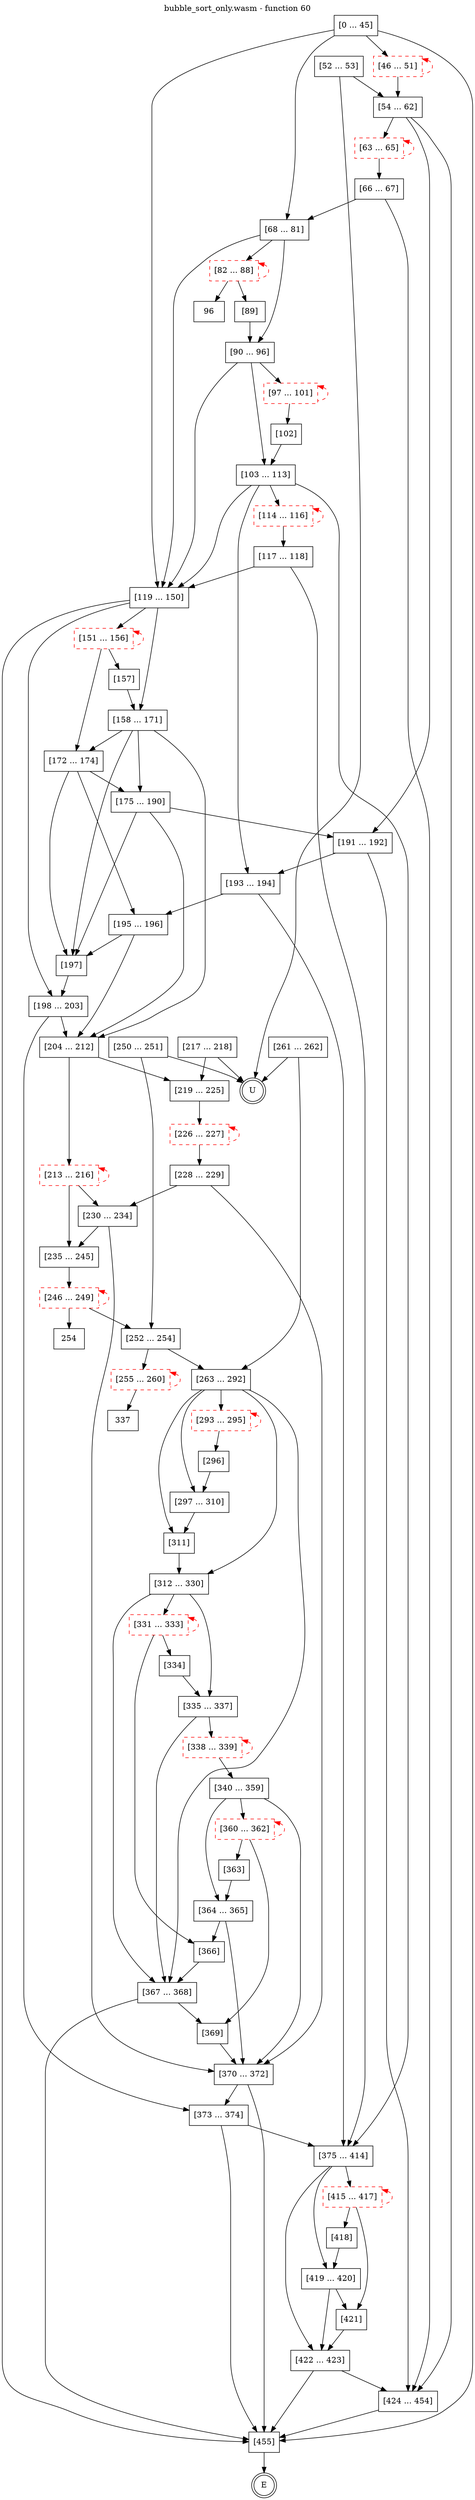 digraph finite_state_machine {
    label = "bubble_sort_only.wasm - function 60"
    labelloc =  t
    labelfontsize = 16
    labelfontcolor = black
    labelfontname = "Helvetica"
    node [shape = doublecircle]; E U ;
    node [shape = box];
    node [shape=box, color=black, style=solid] 0[label="[0 ... 45]"]
    node [shape=box, color=red, style=dashed] 46[label="[46 ... 51]"]
    node [shape=box, color=black, style=solid] 52[label="[52 ... 53]"]
    node [shape=box, color=black, style=solid] 54[label="[54 ... 62]"]
    node [shape=box, color=red, style=dashed] 63[label="[63 ... 65]"]
    node [shape=box, color=black, style=solid] 66[label="[66 ... 67]"]
    node [shape=box, color=black, style=solid] 68[label="[68 ... 81]"]
    node [shape=box, color=red, style=dashed] 82[label="[82 ... 88]"]
    node [shape=box, color=black, style=solid] 89[label="[89]"]
    node [shape=box, color=black, style=solid] 90[label="[90 ... 96]"]
    node [shape=box, color=red, style=dashed] 97[label="[97 ... 101]"]
    node [shape=box, color=black, style=solid] 102[label="[102]"]
    node [shape=box, color=black, style=solid] 103[label="[103 ... 113]"]
    node [shape=box, color=red, style=dashed] 114[label="[114 ... 116]"]
    node [shape=box, color=black, style=solid] 117[label="[117 ... 118]"]
    node [shape=box, color=black, style=solid] 119[label="[119 ... 150]"]
    node [shape=box, color=red, style=dashed] 151[label="[151 ... 156]"]
    node [shape=box, color=black, style=solid] 157[label="[157]"]
    node [shape=box, color=black, style=solid] 158[label="[158 ... 171]"]
    node [shape=box, color=black, style=solid] 172[label="[172 ... 174]"]
    node [shape=box, color=black, style=solid] 175[label="[175 ... 190]"]
    node [shape=box, color=black, style=solid] 191[label="[191 ... 192]"]
    node [shape=box, color=black, style=solid] 193[label="[193 ... 194]"]
    node [shape=box, color=black, style=solid] 195[label="[195 ... 196]"]
    node [shape=box, color=black, style=solid] 197[label="[197]"]
    node [shape=box, color=black, style=solid] 198[label="[198 ... 203]"]
    node [shape=box, color=black, style=solid] 204[label="[204 ... 212]"]
    node [shape=box, color=red, style=dashed] 213[label="[213 ... 216]"]
    node [shape=box, color=black, style=solid] 217[label="[217 ... 218]"]
    node [shape=box, color=black, style=solid] 219[label="[219 ... 225]"]
    node [shape=box, color=red, style=dashed] 226[label="[226 ... 227]"]
    node [shape=box, color=black, style=solid] 228[label="[228 ... 229]"]
    node [shape=box, color=black, style=solid] 230[label="[230 ... 234]"]
    node [shape=box, color=black, style=solid] 235[label="[235 ... 245]"]
    node [shape=box, color=red, style=dashed] 246[label="[246 ... 249]"]
    node [shape=box, color=black, style=solid] 250[label="[250 ... 251]"]
    node [shape=box, color=black, style=solid] 252[label="[252 ... 254]"]
    node [shape=box, color=red, style=dashed] 255[label="[255 ... 260]"]
    node [shape=box, color=black, style=solid] 261[label="[261 ... 262]"]
    node [shape=box, color=black, style=solid] 263[label="[263 ... 292]"]
    node [shape=box, color=red, style=dashed] 293[label="[293 ... 295]"]
    node [shape=box, color=black, style=solid] 296[label="[296]"]
    node [shape=box, color=black, style=solid] 297[label="[297 ... 310]"]
    node [shape=box, color=black, style=solid] 311[label="[311]"]
    node [shape=box, color=black, style=solid] 312[label="[312 ... 330]"]
    node [shape=box, color=red, style=dashed] 331[label="[331 ... 333]"]
    node [shape=box, color=black, style=solid] 334[label="[334]"]
    node [shape=box, color=black, style=solid] 335[label="[335 ... 337]"]
    node [shape=box, color=red, style=dashed] 338[label="[338 ... 339]"]
    node [shape=box, color=black, style=solid] 340[label="[340 ... 359]"]
    node [shape=box, color=red, style=dashed] 360[label="[360 ... 362]"]
    node [shape=box, color=black, style=solid] 363[label="[363]"]
    node [shape=box, color=black, style=solid] 364[label="[364 ... 365]"]
    node [shape=box, color=black, style=solid] 366[label="[366]"]
    node [shape=box, color=black, style=solid] 367[label="[367 ... 368]"]
    node [shape=box, color=black, style=solid] 369[label="[369]"]
    node [shape=box, color=black, style=solid] 370[label="[370 ... 372]"]
    node [shape=box, color=black, style=solid] 373[label="[373 ... 374]"]
    node [shape=box, color=black, style=solid] 375[label="[375 ... 414]"]
    node [shape=box, color=red, style=dashed] 415[label="[415 ... 417]"]
    node [shape=box, color=black, style=solid] 418[label="[418]"]
    node [shape=box, color=black, style=solid] 419[label="[419 ... 420]"]
    node [shape=box, color=black, style=solid] 421[label="[421]"]
    node [shape=box, color=black, style=solid] 422[label="[422 ... 423]"]
    node [shape=box, color=black, style=solid] 424[label="[424 ... 454]"]
    node [shape=box, color=black, style=solid] 455[label="[455]"]
    node [shape=box, color=black, style=solid] U[label="U"]
    0 -> 46;
    0 -> 68;
    0 -> 119;
    0 -> 455;
    46 -> 54;
    46 -> 46[style="dashed" color="red" dir=back];
    52 -> 54;
    52 -> U;
    54 -> 63;
    54 -> 191;
    54 -> 424;
    63 -> 66;
    63 -> 63[style="dashed" color="red" dir=back];
    66 -> 68;
    66 -> 424;
    68 -> 82;
    68 -> 90;
    68 -> 119;
    82 -> 89;
    82 -> 96;
    82 -> 82[style="dashed" color="red" dir=back];
    89 -> 90;
    90 -> 97;
    90 -> 103;
    90 -> 119;
    97 -> 102;
    97 -> 97[style="dashed" color="red" dir=back];
    102 -> 103;
    103 -> 114;
    103 -> 119;
    103 -> 193;
    103 -> 375;
    114 -> 117;
    114 -> 114[style="dashed" color="red" dir=back];
    117 -> 119;
    117 -> 375;
    119 -> 151;
    119 -> 158;
    119 -> 198;
    119 -> 455;
    151 -> 157;
    151 -> 172;
    151 -> 151[style="dashed" color="red" dir=back];
    157 -> 158;
    158 -> 172;
    158 -> 175;
    158 -> 197;
    158 -> 204;
    172 -> 175;
    172 -> 195;
    172 -> 197;
    175 -> 191;
    175 -> 197;
    175 -> 204;
    191 -> 193;
    191 -> 424;
    193 -> 195;
    193 -> 375;
    195 -> 197;
    195 -> 204;
    197 -> 198;
    198 -> 204;
    198 -> 373;
    204 -> 213;
    204 -> 219;
    213 -> 230;
    213 -> 235;
    213 -> 213[style="dashed" color="red" dir=back];
    217 -> 219;
    217 -> U;
    219 -> 226;
    226 -> 228;
    226 -> 226[style="dashed" color="red" dir=back];
    228 -> 230;
    228 -> 370;
    230 -> 235;
    230 -> 370;
    235 -> 246;
    246 -> 252;
    246 -> 254;
    246 -> 246[style="dashed" color="red" dir=back];
    250 -> 252;
    250 -> U;
    252 -> 255;
    252 -> 263;
    255 -> 337;
    255 -> 255[style="dashed" color="red" dir=back];
    261 -> 263;
    261 -> U;
    263 -> 293;
    263 -> 297;
    263 -> 311;
    263 -> 312;
    263 -> 367;
    293 -> 296;
    293 -> 293[style="dashed" color="red" dir=back];
    296 -> 297;
    297 -> 311;
    311 -> 312;
    312 -> 331;
    312 -> 335;
    312 -> 367;
    331 -> 334;
    331 -> 366;
    331 -> 331[style="dashed" color="red" dir=back];
    334 -> 335;
    335 -> 338;
    335 -> 367;
    338 -> 340;
    338 -> 338[style="dashed" color="red" dir=back];
    340 -> 360;
    340 -> 364;
    340 -> 370;
    360 -> 363;
    360 -> 369;
    360 -> 360[style="dashed" color="red" dir=back];
    363 -> 364;
    364 -> 366;
    364 -> 370;
    366 -> 367;
    367 -> 369;
    367 -> 455;
    369 -> 370;
    370 -> 373;
    370 -> 455;
    373 -> 375;
    373 -> 455;
    375 -> 415;
    375 -> 419;
    375 -> 422;
    415 -> 418;
    415 -> 421;
    415 -> 415[style="dashed" color="red" dir=back];
    418 -> 419;
    419 -> 421;
    419 -> 422;
    421 -> 422;
    422 -> 424;
    422 -> 455;
    424 -> 455;
    455 -> E;
}
